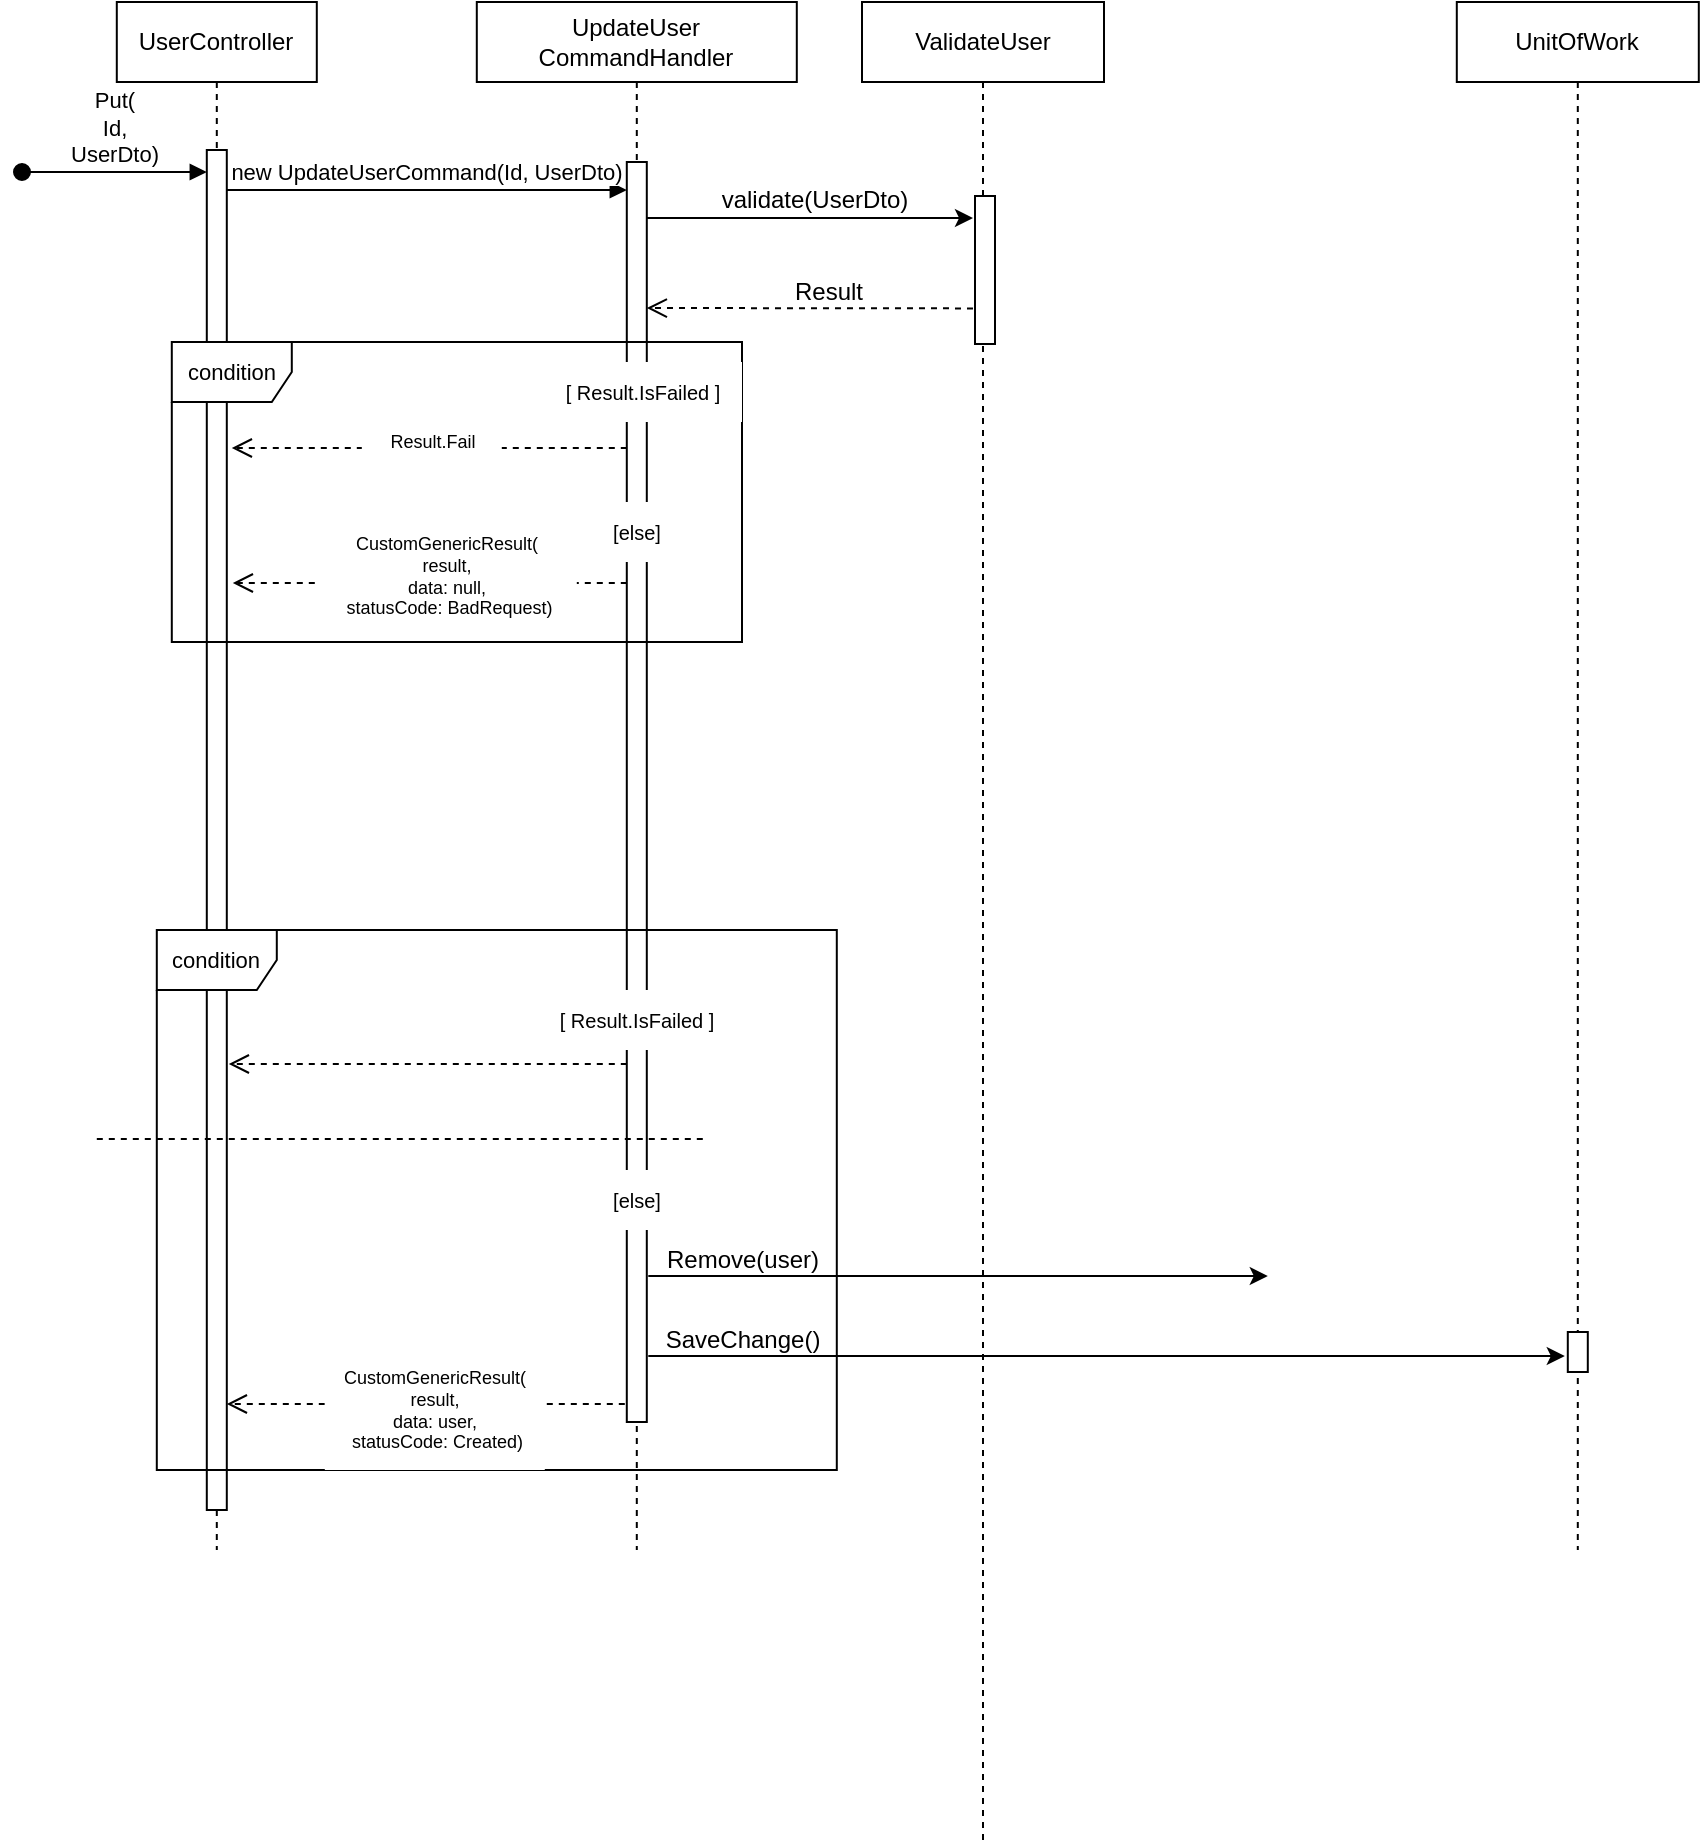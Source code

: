 <mxfile version="22.1.17" type="github">
  <diagram name="Page-1" id="2YBvvXClWsGukQMizWep">
    <mxGraphModel dx="637" dy="276" grid="1" gridSize="10" guides="1" tooltips="1" connect="1" arrows="1" fold="1" page="1" pageScale="1" pageWidth="850" pageHeight="1100" math="0" shadow="0">
      <root>
        <mxCell id="0" />
        <mxCell id="1" parent="0" />
        <mxCell id="tvcnEHbiSmPLYnLv3Dl3-1" value="UserController" style="shape=umlLifeline;perimeter=lifelinePerimeter;whiteSpace=wrap;html=1;container=0;dropTarget=0;collapsible=0;recursiveResize=0;outlineConnect=0;portConstraint=eastwest;newEdgeStyle={&quot;edgeStyle&quot;:&quot;elbowEdgeStyle&quot;,&quot;elbow&quot;:&quot;vertical&quot;,&quot;curved&quot;:0,&quot;rounded&quot;:0};" parent="1" vertex="1">
          <mxGeometry x="57.4" y="40" width="100" height="774" as="geometry" />
        </mxCell>
        <mxCell id="tvcnEHbiSmPLYnLv3Dl3-3" value="UpdateUser&lt;br&gt;CommandHandler" style="shape=umlLifeline;perimeter=lifelinePerimeter;whiteSpace=wrap;html=1;container=0;dropTarget=0;collapsible=0;recursiveResize=0;outlineConnect=0;portConstraint=eastwest;newEdgeStyle={&quot;edgeStyle&quot;:&quot;elbowEdgeStyle&quot;,&quot;elbow&quot;:&quot;vertical&quot;,&quot;curved&quot;:0,&quot;rounded&quot;:0};" parent="1" vertex="1">
          <mxGeometry x="237.4" y="40" width="160" height="774" as="geometry" />
        </mxCell>
        <mxCell id="tvcnEHbiSmPLYnLv3Dl3-4" value="" style="html=1;points=[];perimeter=orthogonalPerimeter;outlineConnect=0;targetShapes=umlLifeline;portConstraint=eastwest;newEdgeStyle={&quot;edgeStyle&quot;:&quot;elbowEdgeStyle&quot;,&quot;elbow&quot;:&quot;vertical&quot;,&quot;curved&quot;:0,&quot;rounded&quot;:0};" parent="tvcnEHbiSmPLYnLv3Dl3-3" vertex="1">
          <mxGeometry x="75" y="80" width="10" height="630" as="geometry" />
        </mxCell>
        <mxCell id="tvcnEHbiSmPLYnLv3Dl3-5" value="new UpdateUserCommand(Id, UserDto)" style="html=1;verticalAlign=bottom;endArrow=block;edgeStyle=elbowEdgeStyle;elbow=horizontal;curved=0;rounded=0;" parent="1" source="tvcnEHbiSmPLYnLv3Dl3-8" target="tvcnEHbiSmPLYnLv3Dl3-4" edge="1">
          <mxGeometry relative="1" as="geometry">
            <mxPoint x="112.4" y="134" as="sourcePoint" />
            <Array as="points">
              <mxPoint x="197.4" y="134" />
            </Array>
            <mxPoint x="307.4" y="134" as="targetPoint" />
            <mxPoint as="offset" />
          </mxGeometry>
        </mxCell>
        <mxCell id="tvcnEHbiSmPLYnLv3Dl3-8" value="" style="rounded=0;whiteSpace=wrap;html=1;" parent="1" vertex="1">
          <mxGeometry x="102.4" y="114" width="10" height="680" as="geometry" />
        </mxCell>
        <mxCell id="tvcnEHbiSmPLYnLv3Dl3-11" value="" style="html=1;verticalAlign=bottom;endArrow=block;edgeStyle=elbowEdgeStyle;elbow=vertical;curved=0;rounded=0;" parent="1" target="tvcnEHbiSmPLYnLv3Dl3-8" edge="1">
          <mxGeometry relative="1" as="geometry">
            <mxPoint x="112.4" y="134" as="sourcePoint" />
            <Array as="points" />
            <mxPoint x="312.4" y="134" as="targetPoint" />
          </mxGeometry>
        </mxCell>
        <mxCell id="tvcnEHbiSmPLYnLv3Dl3-15" value="&lt;font style=&quot;font-size: 11px;&quot;&gt;condition&lt;/font&gt;" style="shape=umlFrame;whiteSpace=wrap;html=1;pointerEvents=0;direction=east;" parent="1" vertex="1">
          <mxGeometry x="77.4" y="504" width="340" height="270" as="geometry" />
        </mxCell>
        <mxCell id="tvcnEHbiSmPLYnLv3Dl3-16" value="[ Result.IsFailed ]" style="text;html=1;align=center;verticalAlign=middle;resizable=0;points=[];autosize=1;strokeColor=none;fillColor=default;fontSize=10;" parent="1" vertex="1">
          <mxGeometry x="267.4" y="534" width="100" height="30" as="geometry" />
        </mxCell>
        <mxCell id="tvcnEHbiSmPLYnLv3Dl3-17" value="" style="html=1;verticalAlign=bottom;endArrow=open;dashed=1;endSize=8;edgeStyle=elbowEdgeStyle;elbow=vertical;curved=0;rounded=0;strokeColor=default;" parent="1" source="tvcnEHbiSmPLYnLv3Dl3-4" edge="1">
          <mxGeometry x="0.005" relative="1" as="geometry">
            <mxPoint x="113.4" y="571" as="targetPoint" />
            <Array as="points" />
            <mxPoint x="311.4" y="572.003" as="sourcePoint" />
            <mxPoint as="offset" />
          </mxGeometry>
        </mxCell>
        <mxCell id="tvcnEHbiSmPLYnLv3Dl3-18" value="[else]" style="text;html=1;align=center;verticalAlign=middle;resizable=0;points=[];autosize=1;strokeColor=none;fillColor=default;fontSize=10;imageWidth=24;arcSize=12;strokeOpacity=100;resizeHeight=0;" parent="1" vertex="1">
          <mxGeometry x="292.4" y="624" width="50" height="30" as="geometry" />
        </mxCell>
        <mxCell id="tvcnEHbiSmPLYnLv3Dl3-20" value="UnitOfWork" style="shape=umlLifeline;perimeter=lifelinePerimeter;whiteSpace=wrap;html=1;container=0;dropTarget=0;collapsible=0;recursiveResize=0;outlineConnect=0;portConstraint=eastwest;newEdgeStyle={&quot;edgeStyle&quot;:&quot;elbowEdgeStyle&quot;,&quot;elbow&quot;:&quot;vertical&quot;,&quot;curved&quot;:0,&quot;rounded&quot;:0};" parent="1" vertex="1">
          <mxGeometry x="727.4" y="40" width="121" height="774" as="geometry" />
        </mxCell>
        <mxCell id="tvcnEHbiSmPLYnLv3Dl3-21" value="" style="html=1;points=[];perimeter=orthogonalPerimeter;outlineConnect=0;targetShapes=umlLifeline;portConstraint=eastwest;newEdgeStyle={&quot;edgeStyle&quot;:&quot;elbowEdgeStyle&quot;,&quot;elbow&quot;:&quot;vertical&quot;,&quot;curved&quot;:0,&quot;rounded&quot;:0};" parent="tvcnEHbiSmPLYnLv3Dl3-20" vertex="1">
          <mxGeometry x="55.5" y="665" width="10" height="20" as="geometry" />
        </mxCell>
        <mxCell id="tvcnEHbiSmPLYnLv3Dl3-22" value="" style="endArrow=none;dashed=1;html=1;rounded=0;" parent="1" edge="1">
          <mxGeometry width="50" height="50" relative="1" as="geometry">
            <mxPoint x="47.4" y="608.52" as="sourcePoint" />
            <mxPoint x="350.4" y="608.52" as="targetPoint" />
          </mxGeometry>
        </mxCell>
        <mxCell id="tvcnEHbiSmPLYnLv3Dl3-23" value="" style="endArrow=classic;html=1;rounded=0;" parent="1" edge="1">
          <mxGeometry width="50" height="50" relative="1" as="geometry">
            <mxPoint x="323.15" y="717" as="sourcePoint" />
            <mxPoint x="781.4" y="717" as="targetPoint" />
          </mxGeometry>
        </mxCell>
        <mxCell id="tvcnEHbiSmPLYnLv3Dl3-24" value="SaveChange()" style="text;html=1;align=center;verticalAlign=middle;resizable=0;points=[];autosize=1;strokeColor=none;fillColor=none;" parent="1" vertex="1">
          <mxGeometry x="320.4" y="694" width="100" height="30" as="geometry" />
        </mxCell>
        <mxCell id="tvcnEHbiSmPLYnLv3Dl3-25" value="" style="html=1;verticalAlign=bottom;endArrow=open;dashed=1;endSize=8;edgeStyle=elbowEdgeStyle;elbow=vertical;curved=0;rounded=0;strokeColor=default;" parent="1" edge="1">
          <mxGeometry x="0.005" relative="1" as="geometry">
            <mxPoint x="112.4" y="741" as="targetPoint" />
            <Array as="points" />
            <mxPoint x="311.4" y="741" as="sourcePoint" />
            <mxPoint as="offset" />
          </mxGeometry>
        </mxCell>
        <mxCell id="tvcnEHbiSmPLYnLv3Dl3-26" value="&lt;font style=&quot;font-size: 9px;&quot;&gt;CustomGenericResult(&lt;br&gt;result,&lt;br style=&quot;font-size: 9px;&quot;&gt;data: user,&lt;br style=&quot;font-size: 9px;&quot;&gt;&amp;nbsp;statusCode: Created)&lt;/font&gt;" style="text;html=1;align=center;verticalAlign=middle;resizable=0;points=[];autosize=1;strokeColor=none;fillColor=default;fontSize=9;" parent="1" vertex="1">
          <mxGeometry x="161.4" y="714" width="110" height="60" as="geometry" />
        </mxCell>
        <mxCell id="tvcnEHbiSmPLYnLv3Dl3-39" value="" style="endArrow=classic;html=1;rounded=0;" parent="1" edge="1">
          <mxGeometry width="50" height="50" relative="1" as="geometry">
            <mxPoint x="323.15" y="677" as="sourcePoint" />
            <mxPoint x="632.9" y="677" as="targetPoint" />
          </mxGeometry>
        </mxCell>
        <mxCell id="tvcnEHbiSmPLYnLv3Dl3-40" value="Remove(user)" style="text;html=1;align=center;verticalAlign=middle;resizable=0;points=[];autosize=1;strokeColor=none;fillColor=none;" parent="1" vertex="1">
          <mxGeometry x="320.4" y="654" width="100" height="30" as="geometry" />
        </mxCell>
        <mxCell id="tvcnEHbiSmPLYnLv3Dl3-2" value="Put(&lt;br&gt;Id,&lt;br&gt;UserDto)" style="html=1;verticalAlign=bottom;startArrow=oval;endArrow=block;startSize=8;edgeStyle=elbowEdgeStyle;elbow=vertical;curved=0;rounded=0;entryX=-0.26;entryY=0.004;entryDx=0;entryDy=0;entryPerimeter=0;" parent="1" edge="1">
          <mxGeometry relative="1" as="geometry">
            <mxPoint x="10" y="125" as="sourcePoint" />
            <mxPoint x="102.4" y="125.4" as="targetPoint" />
          </mxGeometry>
        </mxCell>
        <mxCell id="_ilAbGYAn2PDPzG_f3_i-14" value="ValidateUser" style="shape=umlLifeline;perimeter=lifelinePerimeter;whiteSpace=wrap;html=1;container=0;dropTarget=0;collapsible=0;recursiveResize=0;outlineConnect=0;portConstraint=eastwest;newEdgeStyle={&quot;edgeStyle&quot;:&quot;elbowEdgeStyle&quot;,&quot;elbow&quot;:&quot;vertical&quot;,&quot;curved&quot;:0,&quot;rounded&quot;:0};" vertex="1" parent="1">
          <mxGeometry x="430" y="40" width="121" height="920" as="geometry" />
        </mxCell>
        <mxCell id="_ilAbGYAn2PDPzG_f3_i-15" value="" style="html=1;points=[];perimeter=orthogonalPerimeter;outlineConnect=0;targetShapes=umlLifeline;portConstraint=eastwest;newEdgeStyle={&quot;edgeStyle&quot;:&quot;elbowEdgeStyle&quot;,&quot;elbow&quot;:&quot;vertical&quot;,&quot;curved&quot;:0,&quot;rounded&quot;:0};" vertex="1" parent="_ilAbGYAn2PDPzG_f3_i-14">
          <mxGeometry x="56.5" y="97" width="10" height="74" as="geometry" />
        </mxCell>
        <mxCell id="_ilAbGYAn2PDPzG_f3_i-16" value="validate(UserDto)" style="text;html=1;align=center;verticalAlign=middle;resizable=0;points=[];autosize=1;strokeColor=none;fillColor=none;" vertex="1" parent="1">
          <mxGeometry x="345.5" y="124" width="120" height="30" as="geometry" />
        </mxCell>
        <mxCell id="_ilAbGYAn2PDPzG_f3_i-17" value="" style="endArrow=classic;html=1;rounded=0;" edge="1" parent="1">
          <mxGeometry width="50" height="50" relative="1" as="geometry">
            <mxPoint x="322.4" y="148" as="sourcePoint" />
            <mxPoint x="485.5" y="148" as="targetPoint" />
          </mxGeometry>
        </mxCell>
        <mxCell id="_ilAbGYAn2PDPzG_f3_i-18" value="" style="html=1;verticalAlign=bottom;endArrow=open;dashed=1;endSize=8;edgeStyle=elbowEdgeStyle;elbow=vertical;curved=0;rounded=0;" edge="1" parent="1" target="tvcnEHbiSmPLYnLv3Dl3-4">
          <mxGeometry x="0.005" relative="1" as="geometry">
            <mxPoint x="360" y="193" as="targetPoint" />
            <Array as="points" />
            <mxPoint x="485.5" y="193.2" as="sourcePoint" />
            <mxPoint as="offset" />
          </mxGeometry>
        </mxCell>
        <mxCell id="_ilAbGYAn2PDPzG_f3_i-19" value="Result" style="text;html=1;strokeColor=none;fillColor=none;align=center;verticalAlign=middle;whiteSpace=wrap;rounded=0;" vertex="1" parent="1">
          <mxGeometry x="370.5" y="170" width="85" height="30" as="geometry" />
        </mxCell>
        <mxCell id="_ilAbGYAn2PDPzG_f3_i-21" value="" style="html=1;verticalAlign=bottom;endArrow=open;dashed=1;endSize=8;edgeStyle=elbowEdgeStyle;elbow=vertical;curved=0;rounded=0;" edge="1" parent="1" source="tvcnEHbiSmPLYnLv3Dl3-4">
          <mxGeometry x="0.005" relative="1" as="geometry">
            <mxPoint x="115.4" y="330.286" as="targetPoint" />
            <Array as="points" />
            <mxPoint x="288.4" y="330.003" as="sourcePoint" />
            <mxPoint as="offset" />
          </mxGeometry>
        </mxCell>
        <mxCell id="_ilAbGYAn2PDPzG_f3_i-22" value="&lt;font style=&quot;font-size: 11px;&quot;&gt;condition&lt;/font&gt;" style="shape=umlFrame;whiteSpace=wrap;html=1;pointerEvents=0;direction=east;" vertex="1" parent="1">
          <mxGeometry x="84.9" y="210" width="285.1" height="150" as="geometry" />
        </mxCell>
        <mxCell id="_ilAbGYAn2PDPzG_f3_i-23" value="[else]" style="text;html=1;align=center;verticalAlign=middle;resizable=0;points=[];autosize=1;strokeColor=none;fillColor=default;fontSize=10;imageWidth=24;arcSize=12;strokeOpacity=100;resizeHeight=0;" vertex="1" parent="1">
          <mxGeometry x="292.4" y="290" width="50" height="30" as="geometry" />
        </mxCell>
        <mxCell id="_ilAbGYAn2PDPzG_f3_i-24" value="[ Result.IsFailed ]" style="text;html=1;align=center;verticalAlign=middle;resizable=0;points=[];autosize=1;strokeColor=none;fillColor=default;fontSize=10;" vertex="1" parent="1">
          <mxGeometry x="270" y="220" width="100" height="30" as="geometry" />
        </mxCell>
        <mxCell id="_ilAbGYAn2PDPzG_f3_i-25" value="" style="html=1;verticalAlign=bottom;endArrow=open;dashed=1;endSize=8;edgeStyle=elbowEdgeStyle;elbow=vertical;curved=0;rounded=0;" edge="1" parent="1" source="tvcnEHbiSmPLYnLv3Dl3-4">
          <mxGeometry x="0.005" relative="1" as="geometry">
            <mxPoint x="114.9" y="263" as="targetPoint" />
            <Array as="points" />
            <mxPoint x="290.9" y="263" as="sourcePoint" />
            <mxPoint as="offset" />
          </mxGeometry>
        </mxCell>
        <mxCell id="_ilAbGYAn2PDPzG_f3_i-26" value="Result.Fail" style="text;html=1;align=center;verticalAlign=middle;resizable=0;points=[];autosize=1;strokeColor=none;fillColor=default;fontSize=9;imageWidth=18;imageHeight=24;arcSize=5;fillStyle=auto;" vertex="1" parent="1">
          <mxGeometry x="179.9" y="250" width="70" height="20" as="geometry" />
        </mxCell>
        <mxCell id="tvcnEHbiSmPLYnLv3Dl3-19" value="&lt;font style=&quot;font-size: 9px;&quot;&gt;CustomGenericResult(&lt;br&gt;result,&lt;br style=&quot;font-size: 9px;&quot;&gt;data: null,&lt;br style=&quot;font-size: 9px;&quot;&gt;&amp;nbsp;statusCode: BadRequest)&lt;/font&gt;" style="text;html=1;align=center;verticalAlign=middle;resizable=0;points=[];autosize=1;strokeColor=none;fillColor=default;fontSize=9;" parent="1" vertex="1">
          <mxGeometry x="157.4" y="297" width="130" height="60" as="geometry" />
        </mxCell>
      </root>
    </mxGraphModel>
  </diagram>
</mxfile>
